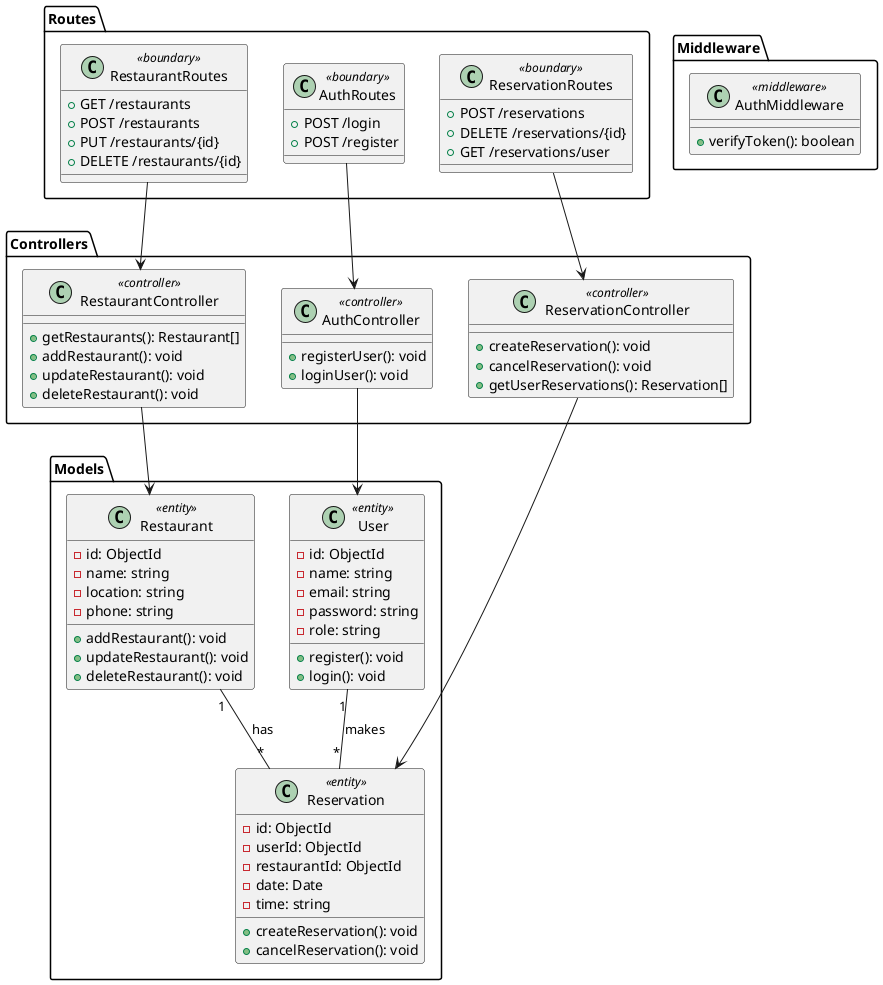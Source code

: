 @startuml
package "Models" {
  class User <<entity>> {
    - id: ObjectId
    - name: string
    - email: string
    - password: string
    - role: string
    + register(): void
    + login(): void
  }

  class Restaurant <<entity>> {
    - id: ObjectId
    - name: string
    - location: string
    - phone: string
    + addRestaurant(): void
    + updateRestaurant(): void
    + deleteRestaurant(): void
  }

  class Reservation <<entity>> {
    - id: ObjectId
    - userId: ObjectId
    - restaurantId: ObjectId
    - date: Date
    - time: string
    + createReservation(): void
    + cancelReservation(): void
  }
}

package "Controllers" {
  class AuthController <<controller>> {
    + registerUser(): void
    + loginUser(): void
  }

  class RestaurantController <<controller>> {
    + getRestaurants(): Restaurant[]
    + addRestaurant(): void
    + updateRestaurant(): void
    + deleteRestaurant(): void
  }

  class ReservationController <<controller>> {
    + createReservation(): void
    + cancelReservation(): void
    + getUserReservations(): Reservation[]
  }
}

package "Routes" {
  class AuthRoutes <<boundary>> {
    + POST /login
    + POST /register
  }

  class RestaurantRoutes <<boundary>> {
    + GET /restaurants
    + POST /restaurants
    + PUT /restaurants/{id}
    + DELETE /restaurants/{id}
  }

  class ReservationRoutes <<boundary>> {
    + POST /reservations
    + DELETE /reservations/{id}
    + GET /reservations/user
  }
}

package "Middleware" {
  class AuthMiddleware <<middleware>> {
    + verifyToken(): boolean
  }
}

' Relationships
User "1" -- "*" Reservation : makes
Restaurant "1" -- "*" Reservation : has
ReservationController --> Reservation
RestaurantController --> Restaurant
AuthController --> User
AuthRoutes --> AuthController
RestaurantRoutes --> RestaurantController
ReservationRoutes --> ReservationController
AuthMiddleware -[hidden]-> AuthController
@enduml

